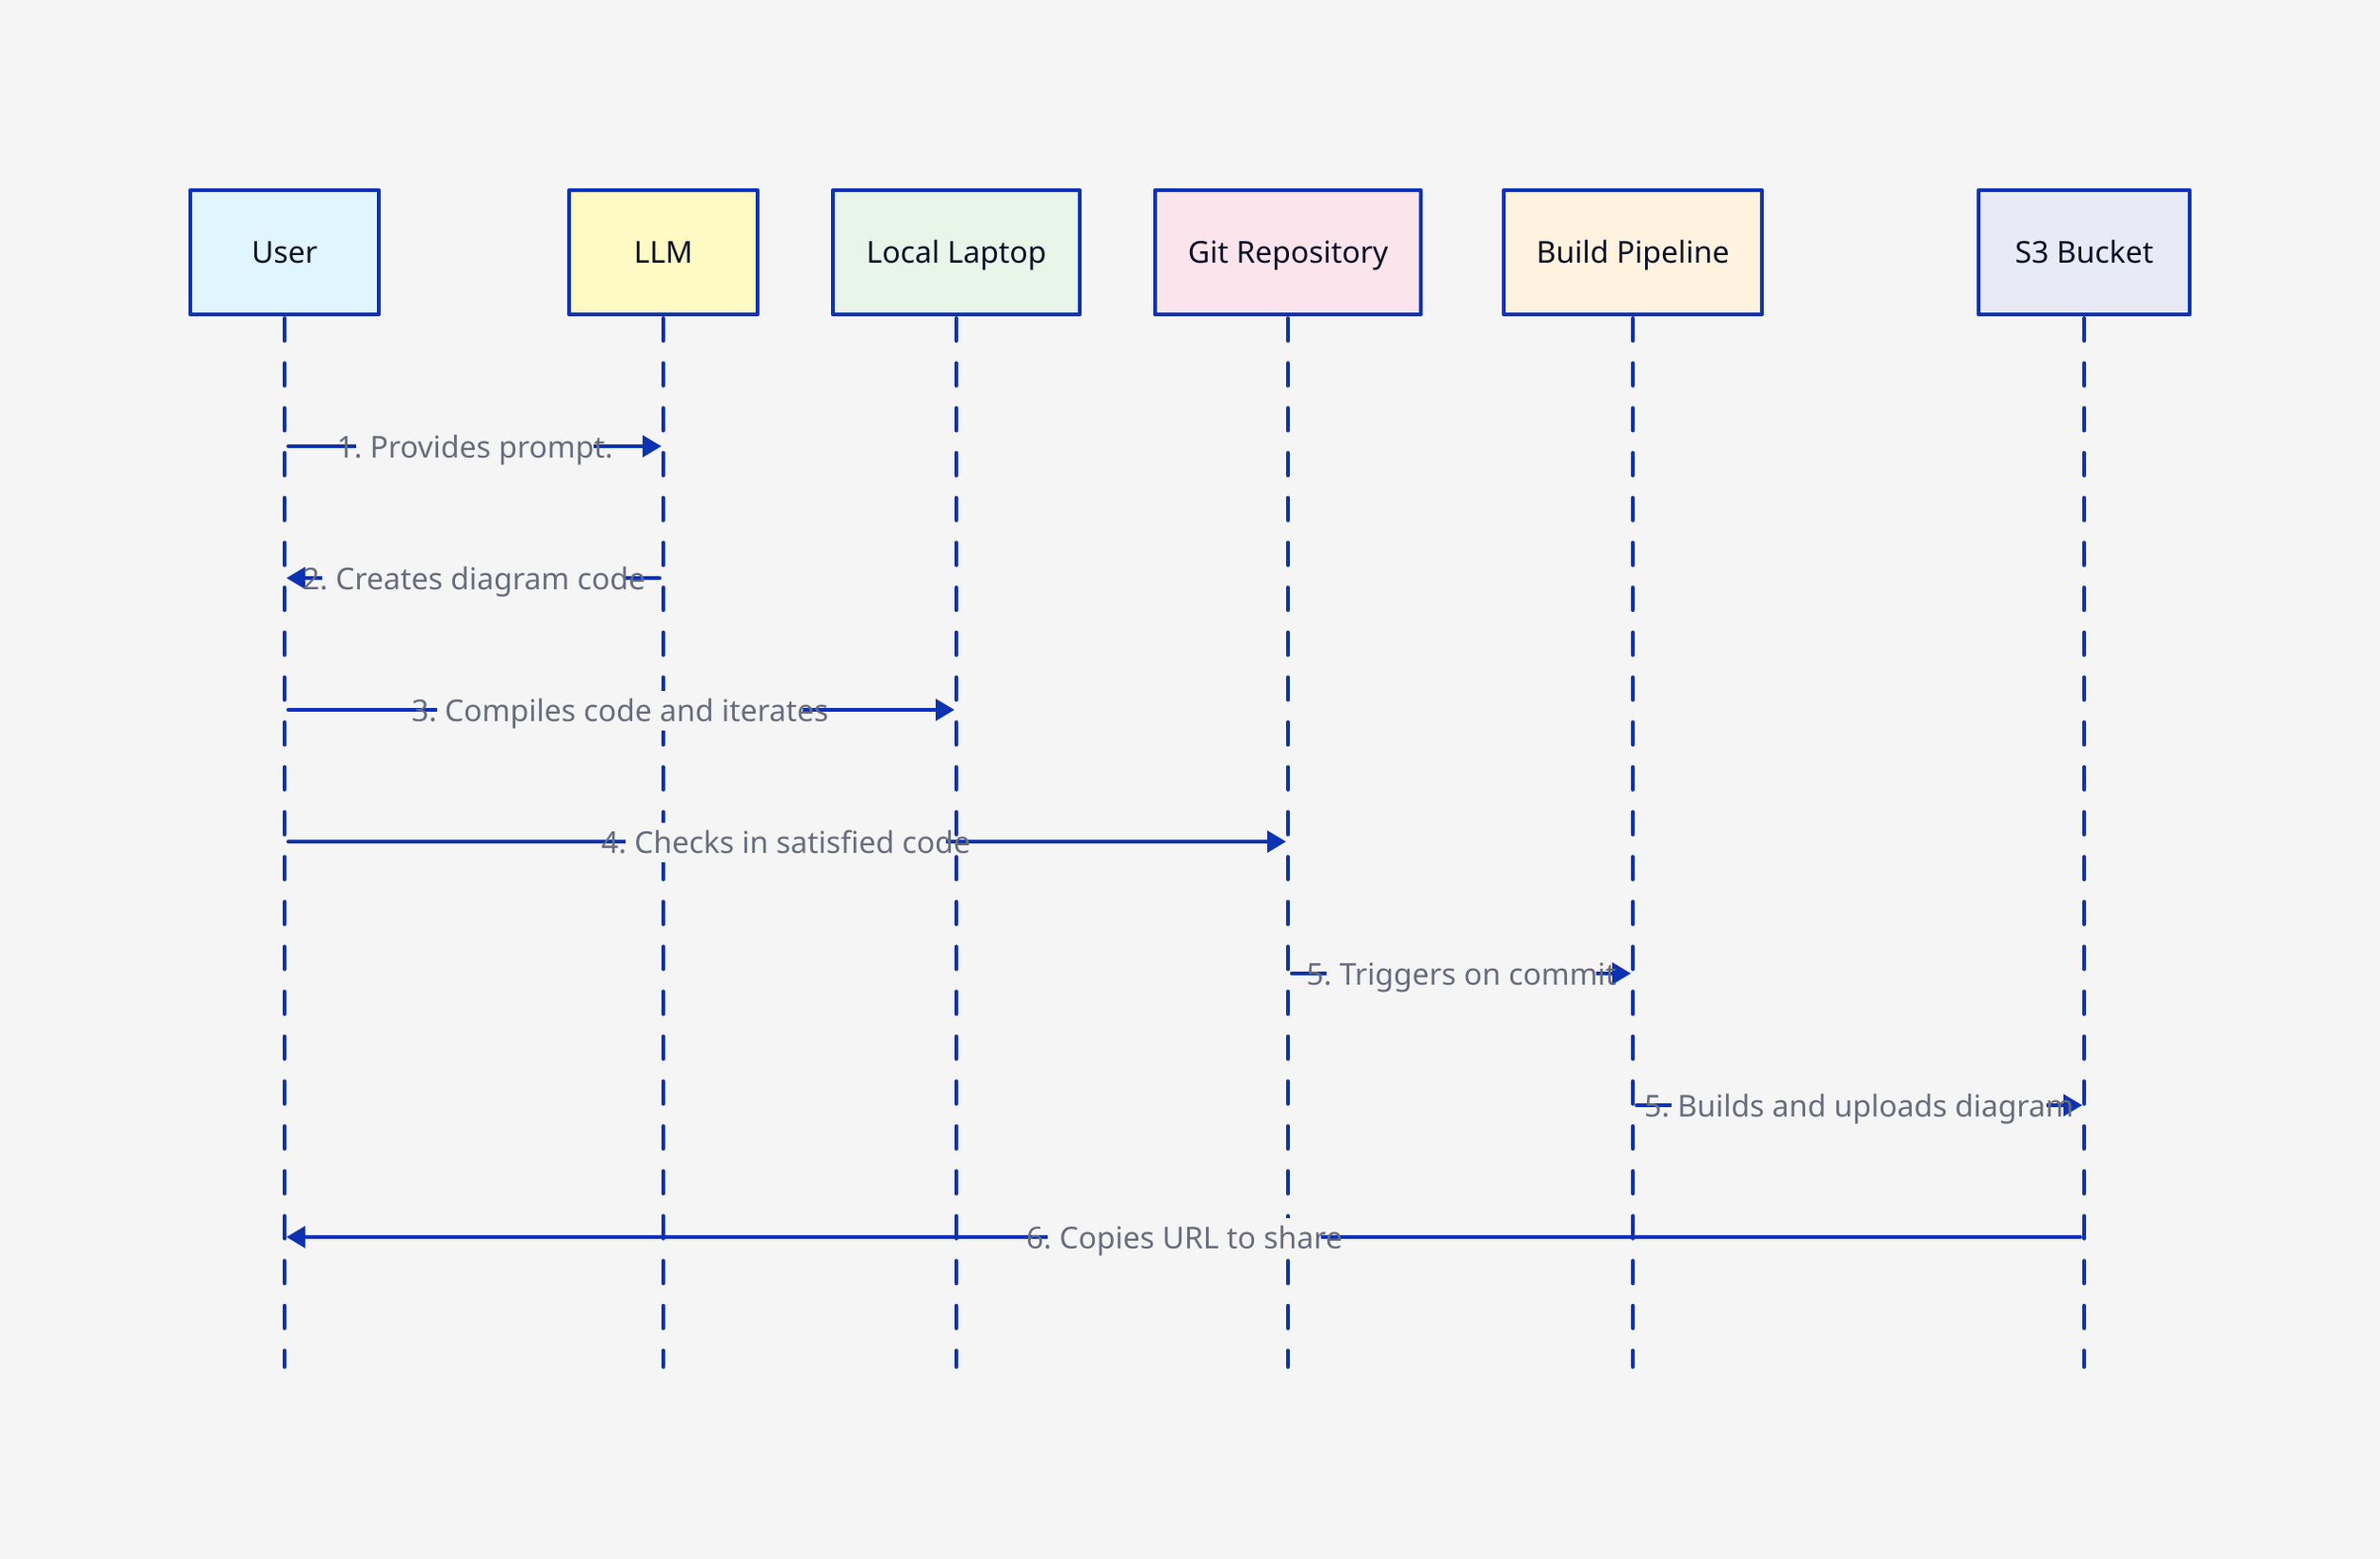 shape: sequence_diagram
user: User
llm: LLM
laptop: Local Laptop
git: Git Repository
pipeline: Build Pipeline
s3: S3 Bucket

user -> llm: 1. Provides prompt.
llm -> user: 2. Creates diagram code
user -> laptop: 3. Compiles code and iterates
user -> git: 4. Checks in satisfied code
git -> pipeline: 5. Triggers on commit
pipeline -> s3: 5. Builds and uploads diagram
s3 -> user: 6. Copies URL to share

style: {
  stroke: "#333333"
  fill: "#f5f5f5"
  font-size: 14
}

user.style.fill: "#e1f5fe"
llm.style.fill: "#fff9c4"
laptop.style.fill: "#e8f5e9"
git.style.fill: "#fce4ec"
pipeline.style.fill: "#fff3e0"
s3.style.fill: "#e8eaf6"
